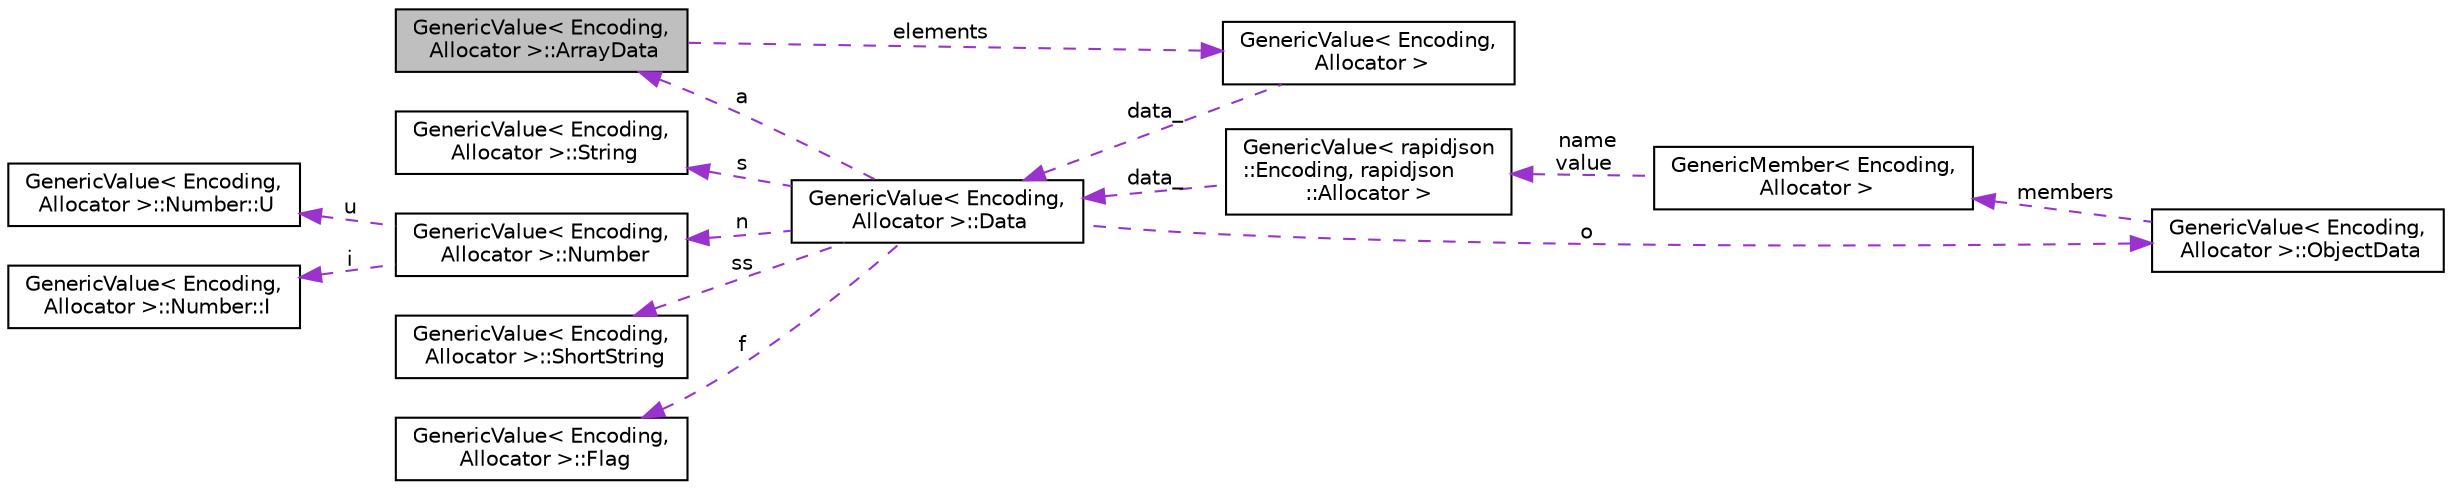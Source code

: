 digraph "GenericValue&lt; Encoding, Allocator &gt;::ArrayData"
{
 // LATEX_PDF_SIZE
  edge [fontname="Helvetica",fontsize="10",labelfontname="Helvetica",labelfontsize="10"];
  node [fontname="Helvetica",fontsize="10",shape=record];
  rankdir="LR";
  Node1 [label="GenericValue\< Encoding,\l Allocator \>::ArrayData",height=0.2,width=0.4,color="black", fillcolor="grey75", style="filled", fontcolor="black",tooltip=" "];
  Node2 -> Node1 [dir="back",color="darkorchid3",fontsize="10",style="dashed",label=" elements" ];
  Node2 [label="GenericValue\< Encoding,\l Allocator \>",height=0.2,width=0.4,color="black", fillcolor="white", style="filled",URL="$classGenericValue.html",tooltip="Represents a JSON value. Use Value for UTF8 encoding and default allocator."];
  Node3 -> Node2 [dir="back",color="darkorchid3",fontsize="10",style="dashed",label=" data_" ];
  Node3 [label="GenericValue\< Encoding,\l Allocator \>::Data",height=0.2,width=0.4,color="black", fillcolor="white", style="filled",URL="$unionGenericValue_1_1Data.html",tooltip=" "];
  Node4 -> Node3 [dir="back",color="darkorchid3",fontsize="10",style="dashed",label=" s" ];
  Node4 [label="GenericValue\< Encoding,\l Allocator \>::String",height=0.2,width=0.4,color="black", fillcolor="white", style="filled",URL="$structGenericValue_1_1String.html",tooltip=" "];
  Node1 -> Node3 [dir="back",color="darkorchid3",fontsize="10",style="dashed",label=" a" ];
  Node5 -> Node3 [dir="back",color="darkorchid3",fontsize="10",style="dashed",label=" o" ];
  Node5 [label="GenericValue\< Encoding,\l Allocator \>::ObjectData",height=0.2,width=0.4,color="black", fillcolor="white", style="filled",URL="$structGenericValue_1_1ObjectData.html",tooltip=" "];
  Node6 -> Node5 [dir="back",color="darkorchid3",fontsize="10",style="dashed",label=" members" ];
  Node6 [label="GenericMember\< Encoding,\l Allocator \>",height=0.2,width=0.4,color="black", fillcolor="white", style="filled",URL="$classGenericMember.html",tooltip="Name-value pair in a JSON object value."];
  Node7 -> Node6 [dir="back",color="darkorchid3",fontsize="10",style="dashed",label=" name\nvalue" ];
  Node7 [label="GenericValue\< rapidjson\l::Encoding, rapidjson\l::Allocator \>",height=0.2,width=0.4,color="black", fillcolor="white", style="filled",URL="$classGenericValue.html",tooltip=" "];
  Node3 -> Node7 [dir="back",color="darkorchid3",fontsize="10",style="dashed",label=" data_" ];
  Node8 -> Node3 [dir="back",color="darkorchid3",fontsize="10",style="dashed",label=" n" ];
  Node8 [label="GenericValue\< Encoding,\l Allocator \>::Number",height=0.2,width=0.4,color="black", fillcolor="white", style="filled",URL="$unionGenericValue_1_1Number.html",tooltip=" "];
  Node9 -> Node8 [dir="back",color="darkorchid3",fontsize="10",style="dashed",label=" u" ];
  Node9 [label="GenericValue\< Encoding,\l Allocator \>::Number::U",height=0.2,width=0.4,color="black", fillcolor="white", style="filled",URL="$structGenericValue_1_1Number_1_1U.html",tooltip=" "];
  Node10 -> Node8 [dir="back",color="darkorchid3",fontsize="10",style="dashed",label=" i" ];
  Node10 [label="GenericValue\< Encoding,\l Allocator \>::Number::I",height=0.2,width=0.4,color="black", fillcolor="white", style="filled",URL="$structGenericValue_1_1Number_1_1I.html",tooltip=" "];
  Node11 -> Node3 [dir="back",color="darkorchid3",fontsize="10",style="dashed",label=" ss" ];
  Node11 [label="GenericValue\< Encoding,\l Allocator \>::ShortString",height=0.2,width=0.4,color="black", fillcolor="white", style="filled",URL="$structGenericValue_1_1ShortString.html",tooltip=" "];
  Node12 -> Node3 [dir="back",color="darkorchid3",fontsize="10",style="dashed",label=" f" ];
  Node12 [label="GenericValue\< Encoding,\l Allocator \>::Flag",height=0.2,width=0.4,color="black", fillcolor="white", style="filled",URL="$structGenericValue_1_1Flag.html",tooltip=" "];
}
